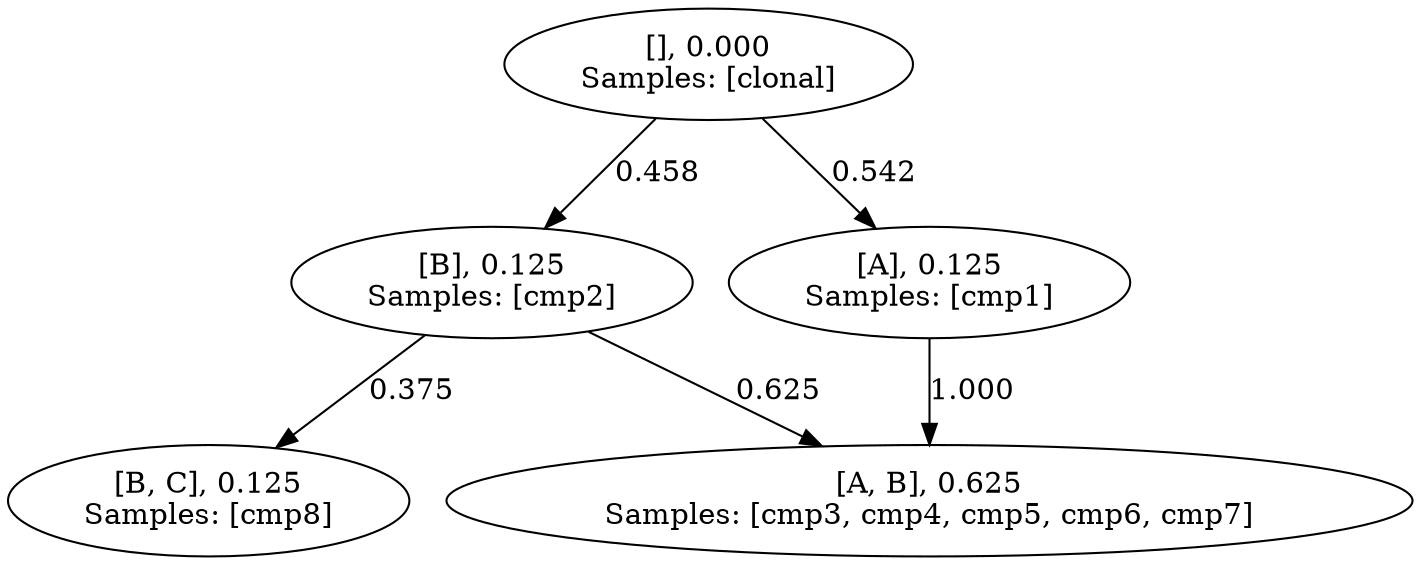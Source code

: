 digraph g{
0 [label="[], 0.000
Samples: [clonal]
"]
1 [label="[B], 0.125
Samples: [cmp2]
"]
2 [label="[A], 0.125
Samples: [cmp1]
"]
3 [label="[B, C], 0.125
Samples: [cmp8]
"]
4 [label="[A, B], 0.625
Samples: [cmp3, cmp4, cmp5, cmp6, cmp7]
"]
0 -> 1[label="0.458"]
0 -> 2[label="0.542"]
1 -> 3[label="0.375"]
1 -> 4[label="0.625"]
2 -> 4[label="1.000"]
}
